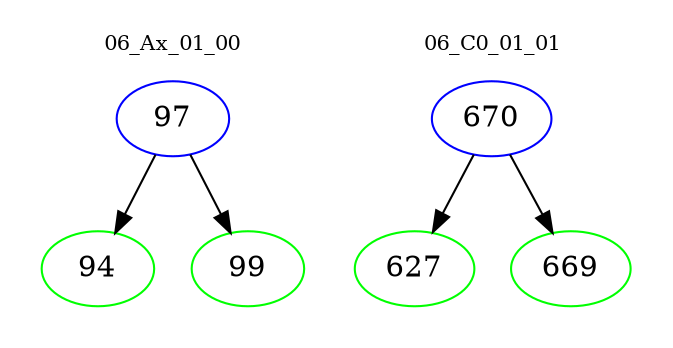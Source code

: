 digraph{
subgraph cluster_0 {
color = white
label = "06_Ax_01_00";
fontsize=10;
T0_97 [label="97", color="blue"]
T0_97 -> T0_94 [color="black"]
T0_94 [label="94", color="green"]
T0_97 -> T0_99 [color="black"]
T0_99 [label="99", color="green"]
}
subgraph cluster_1 {
color = white
label = "06_C0_01_01";
fontsize=10;
T1_670 [label="670", color="blue"]
T1_670 -> T1_627 [color="black"]
T1_627 [label="627", color="green"]
T1_670 -> T1_669 [color="black"]
T1_669 [label="669", color="green"]
}
}
